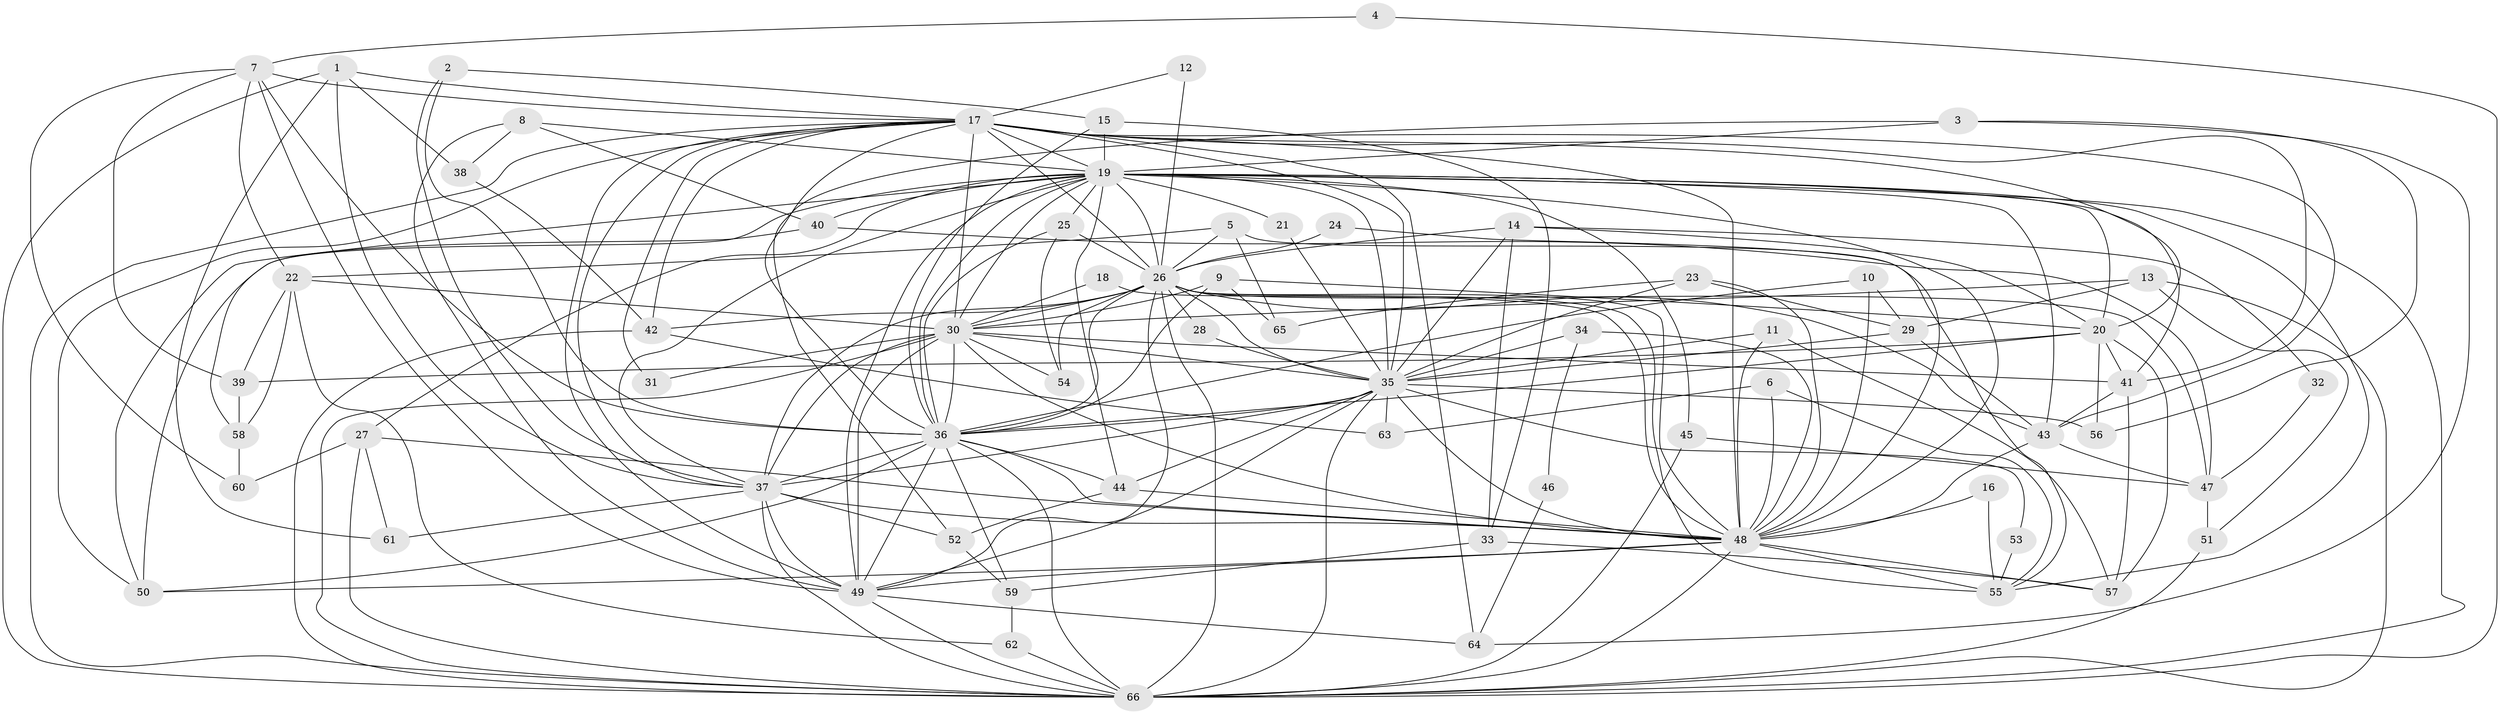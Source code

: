// original degree distribution, {23: 0.007575757575757576, 22: 0.007575757575757576, 15: 0.007575757575757576, 19: 0.007575757575757576, 18: 0.007575757575757576, 26: 0.015151515151515152, 16: 0.007575757575757576, 24: 0.007575757575757576, 33: 0.007575757575757576, 5: 0.07575757575757576, 3: 0.2727272727272727, 9: 0.007575757575757576, 4: 0.09090909090909091, 2: 0.45454545454545453, 7: 0.007575757575757576, 8: 0.007575757575757576, 6: 0.007575757575757576}
// Generated by graph-tools (version 1.1) at 2025/01/03/09/25 03:01:33]
// undirected, 66 vertices, 199 edges
graph export_dot {
graph [start="1"]
  node [color=gray90,style=filled];
  1;
  2;
  3;
  4;
  5;
  6;
  7;
  8;
  9;
  10;
  11;
  12;
  13;
  14;
  15;
  16;
  17;
  18;
  19;
  20;
  21;
  22;
  23;
  24;
  25;
  26;
  27;
  28;
  29;
  30;
  31;
  32;
  33;
  34;
  35;
  36;
  37;
  38;
  39;
  40;
  41;
  42;
  43;
  44;
  45;
  46;
  47;
  48;
  49;
  50;
  51;
  52;
  53;
  54;
  55;
  56;
  57;
  58;
  59;
  60;
  61;
  62;
  63;
  64;
  65;
  66;
  1 -- 17 [weight=1.0];
  1 -- 37 [weight=1.0];
  1 -- 38 [weight=1.0];
  1 -- 61 [weight=1.0];
  1 -- 66 [weight=1.0];
  2 -- 15 [weight=1.0];
  2 -- 36 [weight=1.0];
  2 -- 37 [weight=1.0];
  3 -- 19 [weight=1.0];
  3 -- 52 [weight=1.0];
  3 -- 56 [weight=1.0];
  3 -- 64 [weight=1.0];
  4 -- 7 [weight=1.0];
  4 -- 66 [weight=1.0];
  5 -- 22 [weight=1.0];
  5 -- 26 [weight=1.0];
  5 -- 55 [weight=1.0];
  5 -- 65 [weight=1.0];
  6 -- 48 [weight=1.0];
  6 -- 55 [weight=1.0];
  6 -- 63 [weight=1.0];
  7 -- 17 [weight=1.0];
  7 -- 22 [weight=1.0];
  7 -- 36 [weight=1.0];
  7 -- 39 [weight=1.0];
  7 -- 49 [weight=1.0];
  7 -- 60 [weight=1.0];
  8 -- 19 [weight=1.0];
  8 -- 38 [weight=1.0];
  8 -- 40 [weight=1.0];
  8 -- 49 [weight=1.0];
  9 -- 20 [weight=1.0];
  9 -- 30 [weight=1.0];
  9 -- 36 [weight=1.0];
  9 -- 65 [weight=1.0];
  10 -- 29 [weight=1.0];
  10 -- 36 [weight=1.0];
  10 -- 48 [weight=1.0];
  11 -- 35 [weight=1.0];
  11 -- 48 [weight=1.0];
  11 -- 57 [weight=1.0];
  12 -- 17 [weight=1.0];
  12 -- 26 [weight=1.0];
  13 -- 29 [weight=1.0];
  13 -- 30 [weight=1.0];
  13 -- 51 [weight=1.0];
  13 -- 66 [weight=1.0];
  14 -- 20 [weight=1.0];
  14 -- 26 [weight=1.0];
  14 -- 32 [weight=1.0];
  14 -- 33 [weight=1.0];
  14 -- 35 [weight=1.0];
  15 -- 19 [weight=2.0];
  15 -- 33 [weight=1.0];
  15 -- 36 [weight=1.0];
  16 -- 48 [weight=1.0];
  16 -- 55 [weight=1.0];
  17 -- 19 [weight=2.0];
  17 -- 20 [weight=1.0];
  17 -- 26 [weight=1.0];
  17 -- 30 [weight=1.0];
  17 -- 31 [weight=1.0];
  17 -- 35 [weight=2.0];
  17 -- 36 [weight=2.0];
  17 -- 37 [weight=1.0];
  17 -- 41 [weight=1.0];
  17 -- 42 [weight=1.0];
  17 -- 43 [weight=1.0];
  17 -- 48 [weight=1.0];
  17 -- 49 [weight=1.0];
  17 -- 50 [weight=1.0];
  17 -- 64 [weight=1.0];
  17 -- 66 [weight=1.0];
  18 -- 30 [weight=1.0];
  18 -- 48 [weight=1.0];
  19 -- 20 [weight=1.0];
  19 -- 21 [weight=1.0];
  19 -- 25 [weight=1.0];
  19 -- 26 [weight=3.0];
  19 -- 27 [weight=1.0];
  19 -- 30 [weight=1.0];
  19 -- 35 [weight=2.0];
  19 -- 36 [weight=2.0];
  19 -- 37 [weight=1.0];
  19 -- 40 [weight=1.0];
  19 -- 41 [weight=1.0];
  19 -- 43 [weight=1.0];
  19 -- 44 [weight=1.0];
  19 -- 45 [weight=1.0];
  19 -- 48 [weight=2.0];
  19 -- 49 [weight=2.0];
  19 -- 50 [weight=1.0];
  19 -- 55 [weight=1.0];
  19 -- 58 [weight=1.0];
  19 -- 66 [weight=1.0];
  20 -- 36 [weight=1.0];
  20 -- 39 [weight=1.0];
  20 -- 41 [weight=1.0];
  20 -- 56 [weight=1.0];
  20 -- 57 [weight=1.0];
  21 -- 35 [weight=1.0];
  22 -- 30 [weight=1.0];
  22 -- 39 [weight=1.0];
  22 -- 58 [weight=1.0];
  22 -- 62 [weight=1.0];
  23 -- 29 [weight=1.0];
  23 -- 35 [weight=1.0];
  23 -- 48 [weight=1.0];
  23 -- 65 [weight=1.0];
  24 -- 26 [weight=1.0];
  24 -- 48 [weight=1.0];
  25 -- 26 [weight=1.0];
  25 -- 36 [weight=1.0];
  25 -- 54 [weight=1.0];
  26 -- 28 [weight=1.0];
  26 -- 30 [weight=3.0];
  26 -- 35 [weight=1.0];
  26 -- 36 [weight=1.0];
  26 -- 37 [weight=1.0];
  26 -- 42 [weight=1.0];
  26 -- 43 [weight=1.0];
  26 -- 47 [weight=1.0];
  26 -- 48 [weight=1.0];
  26 -- 49 [weight=1.0];
  26 -- 54 [weight=1.0];
  26 -- 55 [weight=2.0];
  26 -- 66 [weight=1.0];
  27 -- 48 [weight=1.0];
  27 -- 60 [weight=1.0];
  27 -- 61 [weight=1.0];
  27 -- 66 [weight=1.0];
  28 -- 35 [weight=1.0];
  29 -- 35 [weight=1.0];
  29 -- 43 [weight=1.0];
  30 -- 31 [weight=1.0];
  30 -- 35 [weight=1.0];
  30 -- 36 [weight=1.0];
  30 -- 37 [weight=2.0];
  30 -- 41 [weight=1.0];
  30 -- 48 [weight=1.0];
  30 -- 49 [weight=2.0];
  30 -- 54 [weight=1.0];
  30 -- 66 [weight=1.0];
  32 -- 47 [weight=1.0];
  33 -- 57 [weight=1.0];
  33 -- 59 [weight=1.0];
  34 -- 35 [weight=2.0];
  34 -- 46 [weight=1.0];
  34 -- 48 [weight=1.0];
  35 -- 36 [weight=1.0];
  35 -- 37 [weight=1.0];
  35 -- 44 [weight=1.0];
  35 -- 48 [weight=1.0];
  35 -- 49 [weight=1.0];
  35 -- 53 [weight=1.0];
  35 -- 56 [weight=1.0];
  35 -- 63 [weight=1.0];
  35 -- 66 [weight=2.0];
  36 -- 37 [weight=1.0];
  36 -- 44 [weight=1.0];
  36 -- 48 [weight=2.0];
  36 -- 49 [weight=2.0];
  36 -- 50 [weight=1.0];
  36 -- 59 [weight=1.0];
  36 -- 66 [weight=1.0];
  37 -- 48 [weight=1.0];
  37 -- 49 [weight=2.0];
  37 -- 52 [weight=1.0];
  37 -- 61 [weight=1.0];
  37 -- 66 [weight=1.0];
  38 -- 42 [weight=1.0];
  39 -- 58 [weight=1.0];
  40 -- 47 [weight=1.0];
  40 -- 50 [weight=1.0];
  41 -- 43 [weight=1.0];
  41 -- 57 [weight=1.0];
  42 -- 63 [weight=1.0];
  42 -- 66 [weight=1.0];
  43 -- 47 [weight=1.0];
  43 -- 48 [weight=2.0];
  44 -- 48 [weight=1.0];
  44 -- 52 [weight=1.0];
  45 -- 47 [weight=1.0];
  45 -- 66 [weight=1.0];
  46 -- 64 [weight=1.0];
  47 -- 51 [weight=1.0];
  48 -- 49 [weight=1.0];
  48 -- 50 [weight=1.0];
  48 -- 55 [weight=1.0];
  48 -- 57 [weight=1.0];
  48 -- 66 [weight=1.0];
  49 -- 64 [weight=1.0];
  49 -- 66 [weight=1.0];
  51 -- 66 [weight=1.0];
  52 -- 59 [weight=1.0];
  53 -- 55 [weight=1.0];
  58 -- 60 [weight=1.0];
  59 -- 62 [weight=1.0];
  62 -- 66 [weight=1.0];
}
